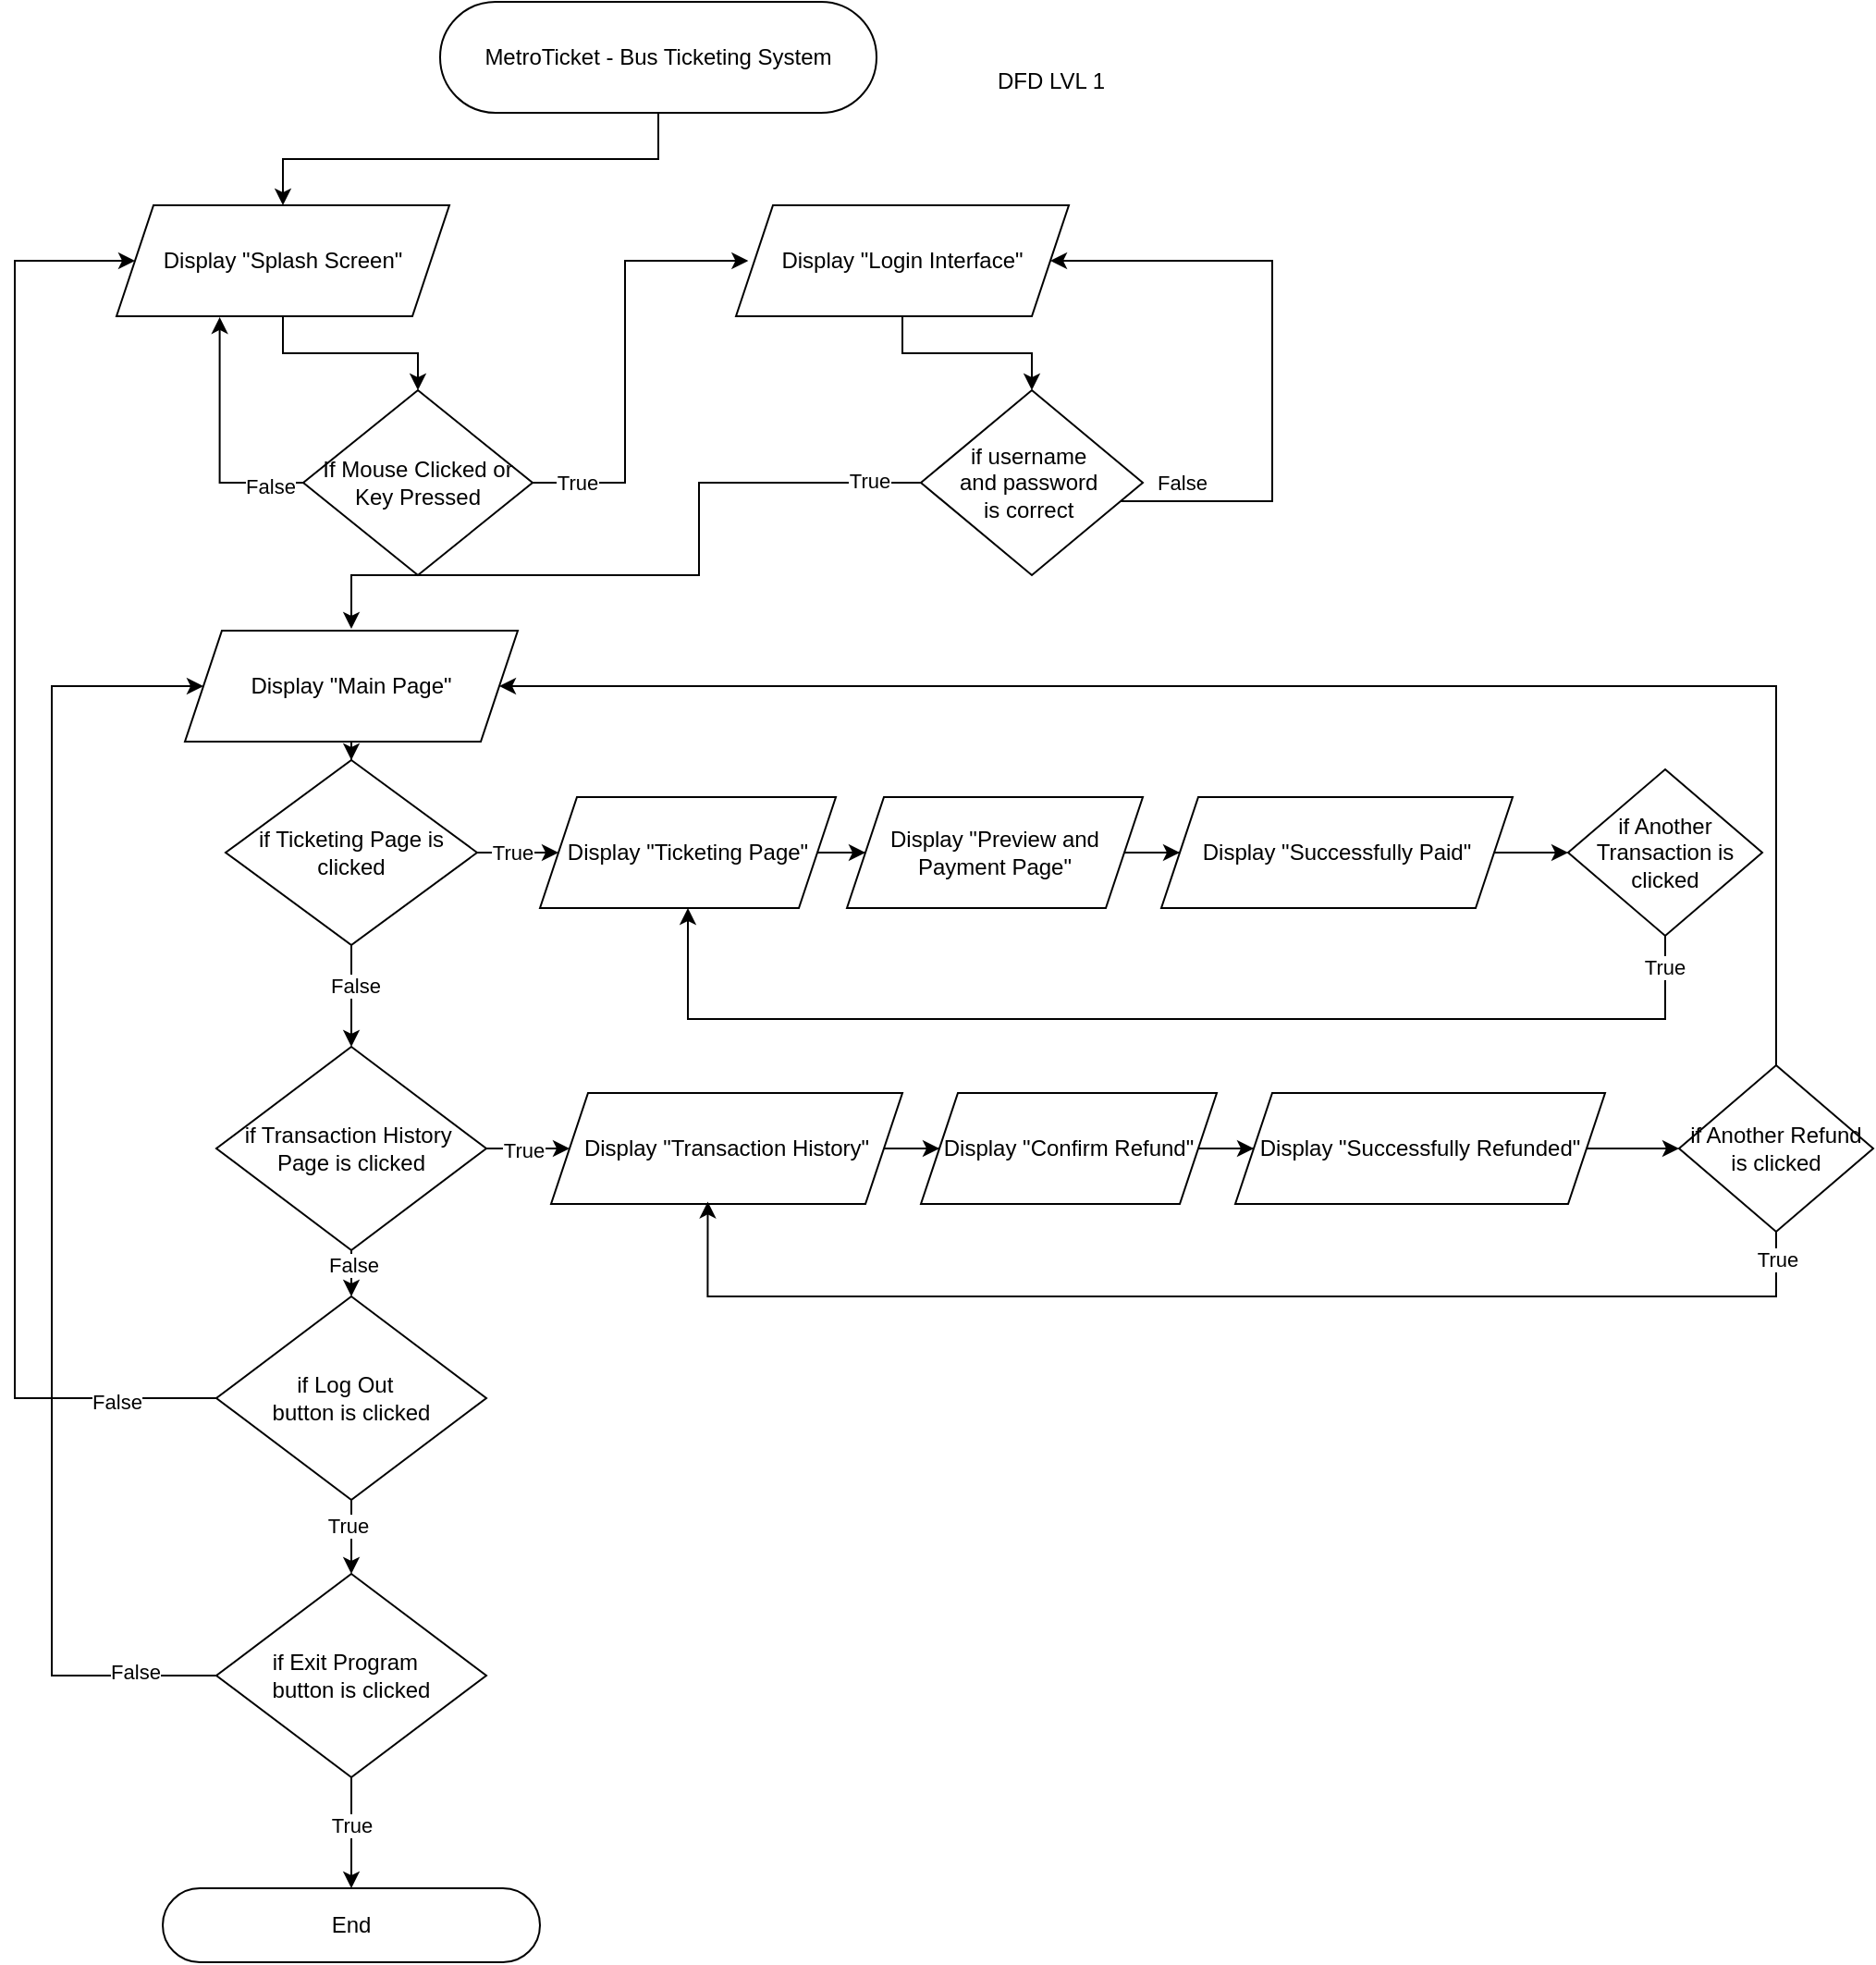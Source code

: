 <mxfile version="24.2.3" type="github">
  <diagram id="C5RBs43oDa-KdzZeNtuy" name="Page-1">
    <mxGraphModel dx="790" dy="1312" grid="1" gridSize="10" guides="1" tooltips="1" connect="1" arrows="1" fold="1" page="1" pageScale="1" pageWidth="827" pageHeight="1169" math="0" shadow="0">
      <root>
        <mxCell id="WIyWlLk6GJQsqaUBKTNV-0" />
        <mxCell id="WIyWlLk6GJQsqaUBKTNV-1" parent="WIyWlLk6GJQsqaUBKTNV-0" />
        <mxCell id="UbxMJG0Ne-6nqF-24o97-23" style="edgeStyle=orthogonalEdgeStyle;rounded=0;orthogonalLoop=1;jettySize=auto;html=1;entryX=0.5;entryY=0;entryDx=0;entryDy=0;" parent="WIyWlLk6GJQsqaUBKTNV-1" source="WIyWlLk6GJQsqaUBKTNV-3" target="UbxMJG0Ne-6nqF-24o97-22" edge="1">
          <mxGeometry relative="1" as="geometry" />
        </mxCell>
        <mxCell id="WIyWlLk6GJQsqaUBKTNV-3" value="&lt;span class=&quot;OYPEnA text-decoration-none text-strikethrough-none&quot;&gt;MetroTicket -&amp;nbsp;&lt;/span&gt;Bus Ticketing System" style="rounded=1;whiteSpace=wrap;html=1;fontSize=12;glass=0;strokeWidth=1;shadow=0;arcSize=50;" parent="WIyWlLk6GJQsqaUBKTNV-1" vertex="1">
          <mxGeometry x="240" y="20" width="236" height="60" as="geometry" />
        </mxCell>
        <mxCell id="UbxMJG0Ne-6nqF-24o97-97" style="edgeStyle=orthogonalEdgeStyle;rounded=0;orthogonalLoop=1;jettySize=auto;html=1;entryX=0.5;entryY=0;entryDx=0;entryDy=0;" parent="WIyWlLk6GJQsqaUBKTNV-1" source="WWSJBBc85hv_7WORX7Hr-0" target="UbxMJG0Ne-6nqF-24o97-1" edge="1">
          <mxGeometry relative="1" as="geometry" />
        </mxCell>
        <mxCell id="WWSJBBc85hv_7WORX7Hr-0" value="Display &quot;Login Interface&quot;" style="shape=parallelogram;perimeter=parallelogramPerimeter;whiteSpace=wrap;html=1;fixedSize=1;" parent="WIyWlLk6GJQsqaUBKTNV-1" vertex="1">
          <mxGeometry x="400" y="130" width="180" height="60" as="geometry" />
        </mxCell>
        <mxCell id="WWSJBBc85hv_7WORX7Hr-4" value="End" style="rounded=1;whiteSpace=wrap;html=1;fontSize=12;glass=0;strokeWidth=1;shadow=0;arcSize=50;" parent="WIyWlLk6GJQsqaUBKTNV-1" vertex="1">
          <mxGeometry x="90" y="1040" width="204" height="40" as="geometry" />
        </mxCell>
        <mxCell id="UbxMJG0Ne-6nqF-24o97-50" value="" style="edgeStyle=orthogonalEdgeStyle;rounded=0;orthogonalLoop=1;jettySize=auto;html=1;" parent="WIyWlLk6GJQsqaUBKTNV-1" source="UbxMJG0Ne-6nqF-24o97-0" target="UbxMJG0Ne-6nqF-24o97-49" edge="1">
          <mxGeometry relative="1" as="geometry" />
        </mxCell>
        <mxCell id="UbxMJG0Ne-6nqF-24o97-0" value="Display &quot;Main Page&quot;" style="shape=parallelogram;perimeter=parallelogramPerimeter;whiteSpace=wrap;html=1;fixedSize=1;" parent="WIyWlLk6GJQsqaUBKTNV-1" vertex="1">
          <mxGeometry x="102" y="360" width="180" height="60" as="geometry" />
        </mxCell>
        <mxCell id="UbxMJG0Ne-6nqF-24o97-95" style="edgeStyle=orthogonalEdgeStyle;rounded=0;orthogonalLoop=1;jettySize=auto;html=1;entryX=1;entryY=0.5;entryDx=0;entryDy=0;" parent="WIyWlLk6GJQsqaUBKTNV-1" source="UbxMJG0Ne-6nqF-24o97-1" target="WWSJBBc85hv_7WORX7Hr-0" edge="1">
          <mxGeometry relative="1" as="geometry">
            <Array as="points">
              <mxPoint x="690" y="290" />
              <mxPoint x="690" y="160" />
            </Array>
          </mxGeometry>
        </mxCell>
        <mxCell id="UbxMJG0Ne-6nqF-24o97-96" value="False" style="edgeLabel;html=1;align=center;verticalAlign=middle;resizable=0;points=[];" parent="UbxMJG0Ne-6nqF-24o97-95" vertex="1" connectable="0">
          <mxGeometry x="-0.798" y="2" relative="1" as="geometry">
            <mxPoint x="-1" y="-8" as="offset" />
          </mxGeometry>
        </mxCell>
        <mxCell id="UbxMJG0Ne-6nqF-24o97-98" style="edgeStyle=orthogonalEdgeStyle;rounded=0;orthogonalLoop=1;jettySize=auto;html=1;" parent="WIyWlLk6GJQsqaUBKTNV-1" edge="1">
          <mxGeometry relative="1" as="geometry">
            <mxPoint x="512.0" y="280" as="sourcePoint" />
            <mxPoint x="192" y="359" as="targetPoint" />
            <Array as="points">
              <mxPoint x="380" y="280" />
              <mxPoint x="380" y="330" />
              <mxPoint x="192" y="330" />
            </Array>
          </mxGeometry>
        </mxCell>
        <mxCell id="UbxMJG0Ne-6nqF-24o97-99" value="True" style="edgeLabel;html=1;align=center;verticalAlign=middle;resizable=0;points=[];" parent="UbxMJG0Ne-6nqF-24o97-98" vertex="1" connectable="0">
          <mxGeometry x="-0.796" y="-1" relative="1" as="geometry">
            <mxPoint as="offset" />
          </mxGeometry>
        </mxCell>
        <mxCell id="UbxMJG0Ne-6nqF-24o97-1" value="if username&amp;nbsp;&lt;div&gt;and password&amp;nbsp;&lt;/div&gt;&lt;div&gt;is correct&amp;nbsp;&lt;/div&gt;" style="rhombus;whiteSpace=wrap;html=1;" parent="WIyWlLk6GJQsqaUBKTNV-1" vertex="1">
          <mxGeometry x="500" y="230" width="120" height="100" as="geometry" />
        </mxCell>
        <mxCell id="UbxMJG0Ne-6nqF-24o97-15" style="edgeStyle=orthogonalEdgeStyle;rounded=0;orthogonalLoop=1;jettySize=auto;html=1;" parent="WIyWlLk6GJQsqaUBKTNV-1" source="UbxMJG0Ne-6nqF-24o97-13" target="UbxMJG0Ne-6nqF-24o97-14" edge="1">
          <mxGeometry relative="1" as="geometry" />
        </mxCell>
        <mxCell id="UbxMJG0Ne-6nqF-24o97-13" value="Display &quot;Ticketing Page&quot;" style="shape=parallelogram;perimeter=parallelogramPerimeter;whiteSpace=wrap;html=1;fixedSize=1;" parent="WIyWlLk6GJQsqaUBKTNV-1" vertex="1">
          <mxGeometry x="294" y="450" width="160" height="60" as="geometry" />
        </mxCell>
        <mxCell id="UbxMJG0Ne-6nqF-24o97-19" style="edgeStyle=orthogonalEdgeStyle;rounded=0;orthogonalLoop=1;jettySize=auto;html=1;entryX=0;entryY=0.5;entryDx=0;entryDy=0;" parent="WIyWlLk6GJQsqaUBKTNV-1" source="UbxMJG0Ne-6nqF-24o97-14" target="UbxMJG0Ne-6nqF-24o97-18" edge="1">
          <mxGeometry relative="1" as="geometry" />
        </mxCell>
        <mxCell id="UbxMJG0Ne-6nqF-24o97-14" value="Display &quot;Preview and Payment Page&quot;" style="shape=parallelogram;perimeter=parallelogramPerimeter;whiteSpace=wrap;html=1;fixedSize=1;" parent="WIyWlLk6GJQsqaUBKTNV-1" vertex="1">
          <mxGeometry x="460" y="450" width="160" height="60" as="geometry" />
        </mxCell>
        <mxCell id="UbxMJG0Ne-6nqF-24o97-100" style="edgeStyle=orthogonalEdgeStyle;rounded=0;orthogonalLoop=1;jettySize=auto;html=1;entryX=0;entryY=0.5;entryDx=0;entryDy=0;" parent="WIyWlLk6GJQsqaUBKTNV-1" source="UbxMJG0Ne-6nqF-24o97-18" target="UbxMJG0Ne-6nqF-24o97-67" edge="1">
          <mxGeometry relative="1" as="geometry" />
        </mxCell>
        <mxCell id="UbxMJG0Ne-6nqF-24o97-18" value="Display &quot;Successfully Paid&quot;" style="shape=parallelogram;perimeter=parallelogramPerimeter;whiteSpace=wrap;html=1;fixedSize=1;" parent="WIyWlLk6GJQsqaUBKTNV-1" vertex="1">
          <mxGeometry x="630" y="450" width="190" height="60" as="geometry" />
        </mxCell>
        <mxCell id="UbxMJG0Ne-6nqF-24o97-42" value="" style="edgeStyle=orthogonalEdgeStyle;rounded=0;orthogonalLoop=1;jettySize=auto;html=1;" parent="WIyWlLk6GJQsqaUBKTNV-1" source="UbxMJG0Ne-6nqF-24o97-22" target="UbxMJG0Ne-6nqF-24o97-41" edge="1">
          <mxGeometry relative="1" as="geometry" />
        </mxCell>
        <mxCell id="UbxMJG0Ne-6nqF-24o97-22" value="Display &quot;Splash Screen&quot;" style="shape=parallelogram;perimeter=parallelogramPerimeter;whiteSpace=wrap;html=1;fixedSize=1;" parent="WIyWlLk6GJQsqaUBKTNV-1" vertex="1">
          <mxGeometry x="65" y="130" width="180" height="60" as="geometry" />
        </mxCell>
        <mxCell id="UbxMJG0Ne-6nqF-24o97-93" style="edgeStyle=orthogonalEdgeStyle;rounded=0;orthogonalLoop=1;jettySize=auto;html=1;" parent="WIyWlLk6GJQsqaUBKTNV-1" edge="1">
          <mxGeometry relative="1" as="geometry">
            <mxPoint x="290" y="280" as="sourcePoint" />
            <mxPoint x="406.667" y="160" as="targetPoint" />
            <Array as="points">
              <mxPoint x="340" y="280" />
              <mxPoint x="340" y="160" />
            </Array>
          </mxGeometry>
        </mxCell>
        <mxCell id="UbxMJG0Ne-6nqF-24o97-94" value="True" style="edgeLabel;html=1;align=center;verticalAlign=middle;resizable=0;points=[];" parent="UbxMJG0Ne-6nqF-24o97-93" vertex="1" connectable="0">
          <mxGeometry x="-0.803" relative="1" as="geometry">
            <mxPoint as="offset" />
          </mxGeometry>
        </mxCell>
        <mxCell id="UbxMJG0Ne-6nqF-24o97-41" value="If Mouse Clicked or Key Pressed" style="rhombus;whiteSpace=wrap;html=1;" parent="WIyWlLk6GJQsqaUBKTNV-1" vertex="1">
          <mxGeometry x="166" y="230" width="124" height="100" as="geometry" />
        </mxCell>
        <mxCell id="UbxMJG0Ne-6nqF-24o97-52" style="edgeStyle=orthogonalEdgeStyle;rounded=0;orthogonalLoop=1;jettySize=auto;html=1;entryX=0.5;entryY=0;entryDx=0;entryDy=0;" parent="WIyWlLk6GJQsqaUBKTNV-1" source="UbxMJG0Ne-6nqF-24o97-49" target="UbxMJG0Ne-6nqF-24o97-51" edge="1">
          <mxGeometry relative="1" as="geometry" />
        </mxCell>
        <mxCell id="UbxMJG0Ne-6nqF-24o97-106" value="False" style="edgeLabel;html=1;align=center;verticalAlign=middle;resizable=0;points=[];" parent="UbxMJG0Ne-6nqF-24o97-52" vertex="1" connectable="0">
          <mxGeometry x="-0.212" y="2" relative="1" as="geometry">
            <mxPoint as="offset" />
          </mxGeometry>
        </mxCell>
        <mxCell id="UbxMJG0Ne-6nqF-24o97-63" style="edgeStyle=orthogonalEdgeStyle;rounded=0;orthogonalLoop=1;jettySize=auto;html=1;entryX=0;entryY=0.5;entryDx=0;entryDy=0;" parent="WIyWlLk6GJQsqaUBKTNV-1" source="UbxMJG0Ne-6nqF-24o97-49" target="UbxMJG0Ne-6nqF-24o97-13" edge="1">
          <mxGeometry relative="1" as="geometry" />
        </mxCell>
        <mxCell id="UbxMJG0Ne-6nqF-24o97-64" value="True" style="edgeLabel;html=1;align=center;verticalAlign=middle;resizable=0;points=[];" parent="UbxMJG0Ne-6nqF-24o97-63" vertex="1" connectable="0">
          <mxGeometry x="-0.253" relative="1" as="geometry">
            <mxPoint as="offset" />
          </mxGeometry>
        </mxCell>
        <mxCell id="UbxMJG0Ne-6nqF-24o97-49" value="if Ticketing Page is clicked" style="rhombus;whiteSpace=wrap;html=1;" parent="WIyWlLk6GJQsqaUBKTNV-1" vertex="1">
          <mxGeometry x="124" y="430" width="136" height="100" as="geometry" />
        </mxCell>
        <mxCell id="UbxMJG0Ne-6nqF-24o97-54" style="edgeStyle=orthogonalEdgeStyle;rounded=0;orthogonalLoop=1;jettySize=auto;html=1;" parent="WIyWlLk6GJQsqaUBKTNV-1" source="UbxMJG0Ne-6nqF-24o97-51" target="UbxMJG0Ne-6nqF-24o97-53" edge="1">
          <mxGeometry relative="1" as="geometry" />
        </mxCell>
        <mxCell id="UbxMJG0Ne-6nqF-24o97-107" value="False" style="edgeLabel;html=1;align=center;verticalAlign=middle;resizable=0;points=[];" parent="UbxMJG0Ne-6nqF-24o97-54" vertex="1" connectable="0">
          <mxGeometry x="0.358" y="1" relative="1" as="geometry">
            <mxPoint as="offset" />
          </mxGeometry>
        </mxCell>
        <mxCell id="UbxMJG0Ne-6nqF-24o97-74" style="edgeStyle=orthogonalEdgeStyle;rounded=0;orthogonalLoop=1;jettySize=auto;html=1;entryX=0;entryY=0.5;entryDx=0;entryDy=0;" parent="WIyWlLk6GJQsqaUBKTNV-1" source="UbxMJG0Ne-6nqF-24o97-51" target="UbxMJG0Ne-6nqF-24o97-73" edge="1">
          <mxGeometry relative="1" as="geometry" />
        </mxCell>
        <mxCell id="UbxMJG0Ne-6nqF-24o97-77" value="True" style="edgeLabel;html=1;align=center;verticalAlign=middle;resizable=0;points=[];" parent="UbxMJG0Ne-6nqF-24o97-74" vertex="1" connectable="0">
          <mxGeometry x="-0.291" y="-1" relative="1" as="geometry">
            <mxPoint as="offset" />
          </mxGeometry>
        </mxCell>
        <mxCell id="UbxMJG0Ne-6nqF-24o97-51" value="if Transaction History&amp;nbsp;&lt;div&gt;Page is clicked&lt;/div&gt;" style="rhombus;whiteSpace=wrap;html=1;" parent="WIyWlLk6GJQsqaUBKTNV-1" vertex="1">
          <mxGeometry x="119" y="585" width="146" height="110" as="geometry" />
        </mxCell>
        <mxCell id="UbxMJG0Ne-6nqF-24o97-58" style="edgeStyle=orthogonalEdgeStyle;rounded=0;orthogonalLoop=1;jettySize=auto;html=1;entryX=0.5;entryY=0;entryDx=0;entryDy=0;" parent="WIyWlLk6GJQsqaUBKTNV-1" source="UbxMJG0Ne-6nqF-24o97-53" target="UbxMJG0Ne-6nqF-24o97-57" edge="1">
          <mxGeometry relative="1" as="geometry" />
        </mxCell>
        <mxCell id="UbxMJG0Ne-6nqF-24o97-105" value="True" style="edgeLabel;html=1;align=center;verticalAlign=middle;resizable=0;points=[];" parent="UbxMJG0Ne-6nqF-24o97-58" vertex="1" connectable="0">
          <mxGeometry x="-0.303" y="-2" relative="1" as="geometry">
            <mxPoint as="offset" />
          </mxGeometry>
        </mxCell>
        <mxCell id="UbxMJG0Ne-6nqF-24o97-103" style="edgeStyle=orthogonalEdgeStyle;rounded=0;orthogonalLoop=1;jettySize=auto;html=1;entryX=0;entryY=0.5;entryDx=0;entryDy=0;" parent="WIyWlLk6GJQsqaUBKTNV-1" source="UbxMJG0Ne-6nqF-24o97-53" target="UbxMJG0Ne-6nqF-24o97-22" edge="1">
          <mxGeometry relative="1" as="geometry">
            <Array as="points">
              <mxPoint x="10" y="775" />
              <mxPoint x="10" y="160" />
            </Array>
          </mxGeometry>
        </mxCell>
        <mxCell id="UbxMJG0Ne-6nqF-24o97-104" value="False" style="edgeLabel;html=1;align=center;verticalAlign=middle;resizable=0;points=[];" parent="UbxMJG0Ne-6nqF-24o97-103" vertex="1" connectable="0">
          <mxGeometry x="-0.863" y="2" relative="1" as="geometry">
            <mxPoint as="offset" />
          </mxGeometry>
        </mxCell>
        <mxCell id="UbxMJG0Ne-6nqF-24o97-53" value="if Log Out&amp;nbsp;&amp;nbsp;&lt;div&gt;button is clicked&lt;/div&gt;" style="rhombus;whiteSpace=wrap;html=1;" parent="WIyWlLk6GJQsqaUBKTNV-1" vertex="1">
          <mxGeometry x="119" y="720" width="146" height="110" as="geometry" />
        </mxCell>
        <mxCell id="UbxMJG0Ne-6nqF-24o97-59" style="edgeStyle=orthogonalEdgeStyle;rounded=0;orthogonalLoop=1;jettySize=auto;html=1;entryX=0.5;entryY=0;entryDx=0;entryDy=0;" parent="WIyWlLk6GJQsqaUBKTNV-1" source="UbxMJG0Ne-6nqF-24o97-57" target="WWSJBBc85hv_7WORX7Hr-4" edge="1">
          <mxGeometry relative="1" as="geometry" />
        </mxCell>
        <mxCell id="UbxMJG0Ne-6nqF-24o97-60" value="True" style="edgeLabel;html=1;align=center;verticalAlign=middle;resizable=0;points=[];" parent="UbxMJG0Ne-6nqF-24o97-59" vertex="1" connectable="0">
          <mxGeometry x="-0.146" relative="1" as="geometry">
            <mxPoint as="offset" />
          </mxGeometry>
        </mxCell>
        <mxCell id="UbxMJG0Ne-6nqF-24o97-108" style="edgeStyle=orthogonalEdgeStyle;rounded=0;orthogonalLoop=1;jettySize=auto;html=1;entryX=0;entryY=0.5;entryDx=0;entryDy=0;" parent="WIyWlLk6GJQsqaUBKTNV-1" source="UbxMJG0Ne-6nqF-24o97-57" target="UbxMJG0Ne-6nqF-24o97-0" edge="1">
          <mxGeometry relative="1" as="geometry">
            <Array as="points">
              <mxPoint x="30" y="925" />
              <mxPoint x="30" y="390" />
            </Array>
          </mxGeometry>
        </mxCell>
        <mxCell id="UbxMJG0Ne-6nqF-24o97-109" value="False" style="edgeLabel;html=1;align=center;verticalAlign=middle;resizable=0;points=[];" parent="UbxMJG0Ne-6nqF-24o97-108" vertex="1" connectable="0">
          <mxGeometry x="-0.875" y="-2" relative="1" as="geometry">
            <mxPoint as="offset" />
          </mxGeometry>
        </mxCell>
        <mxCell id="UbxMJG0Ne-6nqF-24o97-57" value="if Exit Program&amp;nbsp;&amp;nbsp;&lt;div&gt;button is clicked&lt;/div&gt;" style="rhombus;whiteSpace=wrap;html=1;" parent="WIyWlLk6GJQsqaUBKTNV-1" vertex="1">
          <mxGeometry x="119" y="870" width="146" height="110" as="geometry" />
        </mxCell>
        <mxCell id="UbxMJG0Ne-6nqF-24o97-71" style="edgeStyle=orthogonalEdgeStyle;rounded=0;orthogonalLoop=1;jettySize=auto;html=1;entryX=0.5;entryY=1;entryDx=0;entryDy=0;exitX=0.5;exitY=1;exitDx=0;exitDy=0;" parent="WIyWlLk6GJQsqaUBKTNV-1" source="UbxMJG0Ne-6nqF-24o97-67" target="UbxMJG0Ne-6nqF-24o97-13" edge="1">
          <mxGeometry relative="1" as="geometry">
            <Array as="points">
              <mxPoint x="902" y="570" />
              <mxPoint x="374" y="570" />
            </Array>
          </mxGeometry>
        </mxCell>
        <mxCell id="UbxMJG0Ne-6nqF-24o97-72" value="True" style="edgeLabel;html=1;align=center;verticalAlign=middle;resizable=0;points=[];" parent="UbxMJG0Ne-6nqF-24o97-71" vertex="1" connectable="0">
          <mxGeometry x="-0.948" y="-1" relative="1" as="geometry">
            <mxPoint as="offset" />
          </mxGeometry>
        </mxCell>
        <mxCell id="UbxMJG0Ne-6nqF-24o97-67" value="if Another Transaction is clicked" style="rhombus;whiteSpace=wrap;html=1;" parent="WIyWlLk6GJQsqaUBKTNV-1" vertex="1">
          <mxGeometry x="850" y="435" width="105" height="90" as="geometry" />
        </mxCell>
        <mxCell id="UbxMJG0Ne-6nqF-24o97-76" style="edgeStyle=orthogonalEdgeStyle;rounded=0;orthogonalLoop=1;jettySize=auto;html=1;" parent="WIyWlLk6GJQsqaUBKTNV-1" source="UbxMJG0Ne-6nqF-24o97-73" target="UbxMJG0Ne-6nqF-24o97-75" edge="1">
          <mxGeometry relative="1" as="geometry" />
        </mxCell>
        <mxCell id="UbxMJG0Ne-6nqF-24o97-73" value="Display &quot;Transaction History&quot;" style="shape=parallelogram;perimeter=parallelogramPerimeter;whiteSpace=wrap;html=1;fixedSize=1;" parent="WIyWlLk6GJQsqaUBKTNV-1" vertex="1">
          <mxGeometry x="300" y="610" width="190" height="60" as="geometry" />
        </mxCell>
        <mxCell id="UbxMJG0Ne-6nqF-24o97-79" style="edgeStyle=orthogonalEdgeStyle;rounded=0;orthogonalLoop=1;jettySize=auto;html=1;" parent="WIyWlLk6GJQsqaUBKTNV-1" source="UbxMJG0Ne-6nqF-24o97-75" target="UbxMJG0Ne-6nqF-24o97-78" edge="1">
          <mxGeometry relative="1" as="geometry" />
        </mxCell>
        <mxCell id="UbxMJG0Ne-6nqF-24o97-75" value="Display &quot;Confirm Refund&quot;" style="shape=parallelogram;perimeter=parallelogramPerimeter;whiteSpace=wrap;html=1;fixedSize=1;" parent="WIyWlLk6GJQsqaUBKTNV-1" vertex="1">
          <mxGeometry x="500" y="610" width="160" height="60" as="geometry" />
        </mxCell>
        <mxCell id="UbxMJG0Ne-6nqF-24o97-81" style="edgeStyle=orthogonalEdgeStyle;rounded=0;orthogonalLoop=1;jettySize=auto;html=1;entryX=0;entryY=0.5;entryDx=0;entryDy=0;" parent="WIyWlLk6GJQsqaUBKTNV-1" source="UbxMJG0Ne-6nqF-24o97-78" target="UbxMJG0Ne-6nqF-24o97-80" edge="1">
          <mxGeometry relative="1" as="geometry" />
        </mxCell>
        <mxCell id="UbxMJG0Ne-6nqF-24o97-78" value="Display &quot;Successfully Refunded&quot;" style="shape=parallelogram;perimeter=parallelogramPerimeter;whiteSpace=wrap;html=1;fixedSize=1;" parent="WIyWlLk6GJQsqaUBKTNV-1" vertex="1">
          <mxGeometry x="670" y="610" width="200" height="60" as="geometry" />
        </mxCell>
        <mxCell id="UbxMJG0Ne-6nqF-24o97-90" style="edgeStyle=orthogonalEdgeStyle;rounded=0;orthogonalLoop=1;jettySize=auto;html=1;entryX=1;entryY=0.5;entryDx=0;entryDy=0;" parent="WIyWlLk6GJQsqaUBKTNV-1" source="UbxMJG0Ne-6nqF-24o97-80" target="UbxMJG0Ne-6nqF-24o97-0" edge="1">
          <mxGeometry relative="1" as="geometry">
            <Array as="points">
              <mxPoint x="962" y="390" />
            </Array>
          </mxGeometry>
        </mxCell>
        <mxCell id="UbxMJG0Ne-6nqF-24o97-80" value="if Another Refund is clicked" style="rhombus;whiteSpace=wrap;html=1;" parent="WIyWlLk6GJQsqaUBKTNV-1" vertex="1">
          <mxGeometry x="910" y="595" width="105" height="90" as="geometry" />
        </mxCell>
        <mxCell id="UbxMJG0Ne-6nqF-24o97-82" style="edgeStyle=orthogonalEdgeStyle;rounded=0;orthogonalLoop=1;jettySize=auto;html=1;entryX=0.446;entryY=0.979;entryDx=0;entryDy=0;entryPerimeter=0;exitX=0.5;exitY=1;exitDx=0;exitDy=0;" parent="WIyWlLk6GJQsqaUBKTNV-1" source="UbxMJG0Ne-6nqF-24o97-80" target="UbxMJG0Ne-6nqF-24o97-73" edge="1">
          <mxGeometry relative="1" as="geometry">
            <mxPoint x="993" y="749" as="sourcePoint" />
            <Array as="points">
              <mxPoint x="962" y="720" />
              <mxPoint x="385" y="720" />
            </Array>
          </mxGeometry>
        </mxCell>
        <mxCell id="UbxMJG0Ne-6nqF-24o97-83" value="True" style="edgeLabel;html=1;align=center;verticalAlign=middle;resizable=0;points=[];" parent="UbxMJG0Ne-6nqF-24o97-82" vertex="1" connectable="0">
          <mxGeometry x="-0.956" relative="1" as="geometry">
            <mxPoint as="offset" />
          </mxGeometry>
        </mxCell>
        <mxCell id="UbxMJG0Ne-6nqF-24o97-91" style="edgeStyle=orthogonalEdgeStyle;rounded=0;orthogonalLoop=1;jettySize=auto;html=1;entryX=0.31;entryY=1.008;entryDx=0;entryDy=0;entryPerimeter=0;" parent="WIyWlLk6GJQsqaUBKTNV-1" source="UbxMJG0Ne-6nqF-24o97-41" target="UbxMJG0Ne-6nqF-24o97-22" edge="1">
          <mxGeometry relative="1" as="geometry">
            <Array as="points">
              <mxPoint x="121" y="280" />
            </Array>
          </mxGeometry>
        </mxCell>
        <mxCell id="UbxMJG0Ne-6nqF-24o97-92" value="False" style="edgeLabel;html=1;align=center;verticalAlign=middle;resizable=0;points=[];" parent="UbxMJG0Ne-6nqF-24o97-91" vertex="1" connectable="0">
          <mxGeometry x="-0.722" y="2" relative="1" as="geometry">
            <mxPoint as="offset" />
          </mxGeometry>
        </mxCell>
        <mxCell id="W5-f4dSCplONxjTcOhTd-0" value="DFD LVL 1" style="text;html=1;align=center;verticalAlign=middle;resizable=0;points=[];autosize=1;strokeColor=none;fillColor=none;" vertex="1" parent="WIyWlLk6GJQsqaUBKTNV-1">
          <mxGeometry x="530" y="48" width="80" height="30" as="geometry" />
        </mxCell>
      </root>
    </mxGraphModel>
  </diagram>
</mxfile>
